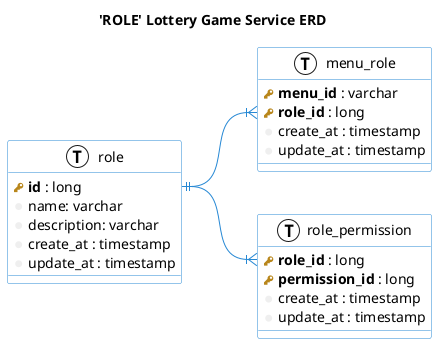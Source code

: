 @startuml
!define primary_key(x) <b><color:#b8861b><&key></color> x</b>
!define foreign_key(x) <color:#aaaaaa><&key></color> x
!define column(x) <color:#efefef><&media-record></color> x
!define table(x) entity x << (T, white) >>

left to right direction
skinparam roundcorner 5
skinparam shadowing false
skinparam handwritten false
skinparam class {
    BackgroundColor white
    ArrowColor #2688d4
    BorderColor #2688d4
}

title 'ROLE' Lottery Game Service ERD



table( role ) {
    primary_key( id ) : long
    column( name ): varchar
    column( description ): varchar
    column( create_at ) : timestamp
    column( update_at ) : timestamp
}


table( menu_role ) {
    primary_key( menu_id ) : varchar
    primary_key( role_id ) : long
    column( create_at ) : timestamp
    column( update_at ) : timestamp
}

table( role_permission ) {
    primary_key( role_id ) : long
    primary_key( permission_id ) : long
    column( create_at ) : timestamp
    column( update_at ) : timestamp
}


role::id ||--|{ role_permission::role_id
role::id ||--|{ menu_role::role_id


@enduml
